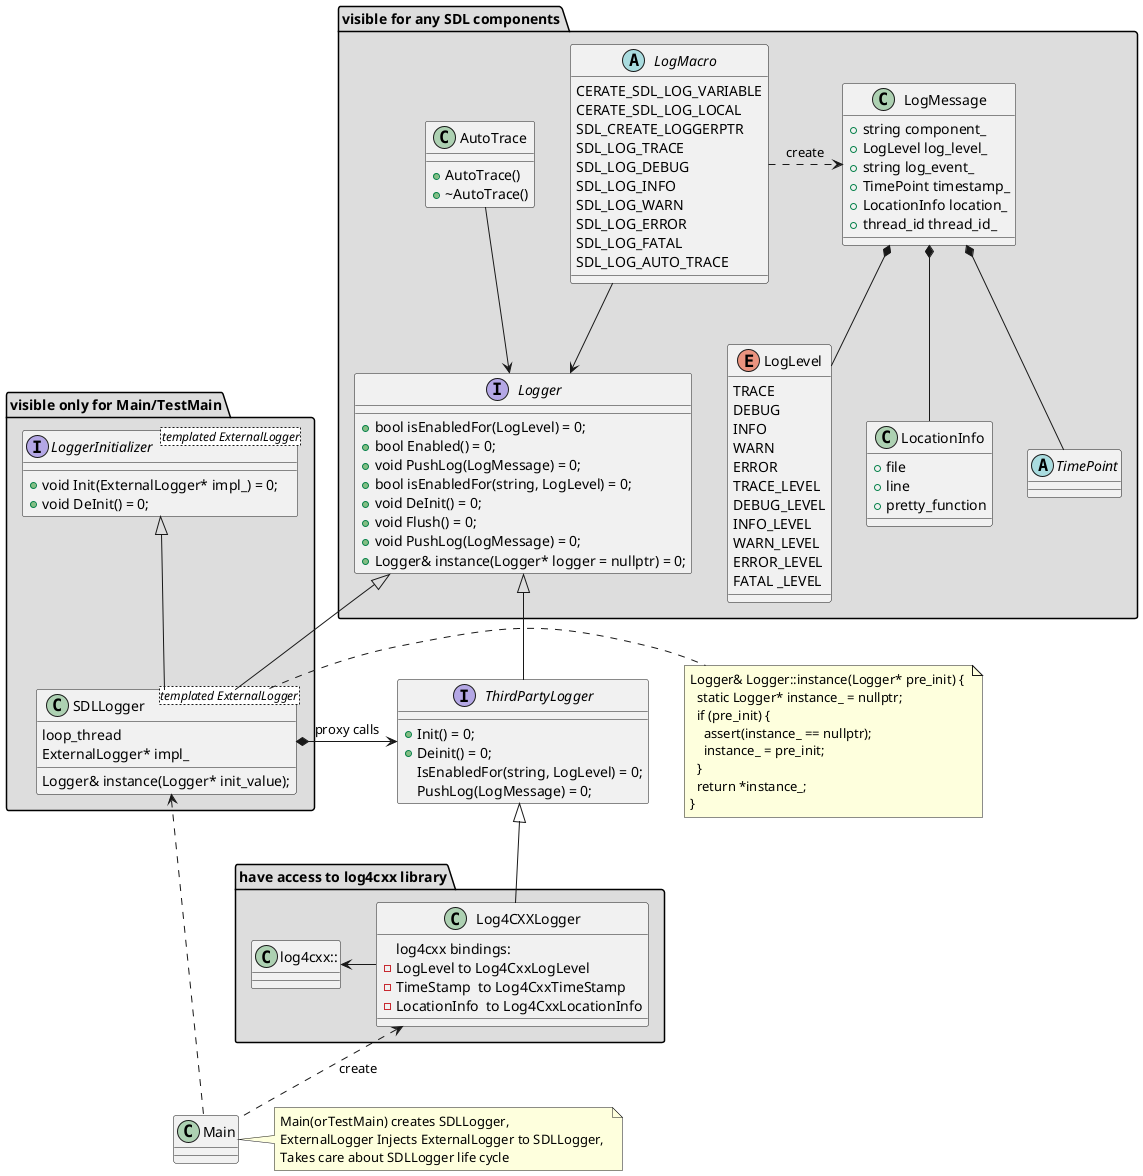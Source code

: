 @startuml


package "visible for any SDL components" #DDDDDD {

interface Logger {
  + bool isEnabledFor(LogLevel) = 0;
  + bool Enabled() = 0;
  + void PushLog(LogMessage) = 0;
  + bool isEnabledFor(string, LogLevel) = 0;
  + void DeInit() = 0;
  + void Flush() = 0;
  + void PushLog(LogMessage) = 0;
  + Logger& instance(Logger* logger = nullptr) = 0;
}

class AutoTrace {
  + AutoTrace()
  + ~AutoTrace()
}

class LocationInfo {
  + file
  + line
  + pretty_function
}

abstract TimePoint{}

class LogMessage {
  + string component_
  + LogLevel log_level_
  + string log_event_
  + TimePoint timestamp_
  + LocationInfo location_
  + thread_id thread_id_
}


enum  LogLevel { 
    TRACE
    DEBUG
    INFO
    WARN
    ERROR
    TRACE_LEVEL
    DEBUG_LEVEL
    INFO_LEVEL
    WARN_LEVEL
    ERROR_LEVEL
    FATAL _LEVEL
}

abstract LogMacro {
  CERATE_SDL_LOG_VARIABLE
  CERATE_SDL_LOG_LOCAL
  SDL_CREATE_LOGGERPTR
  SDL_LOG_TRACE
  SDL_LOG_DEBUG
  SDL_LOG_INFO
  SDL_LOG_WARN
  SDL_LOG_ERROR
  SDL_LOG_FATAL
  SDL_LOG_AUTO_TRACE
}

AutoTrace -down-> Logger
LogMacro  -down-> Logger
LogMacro .right.> LogMessage : create
LogMessage *-- LocationInfo
LogMessage *-- TimePoint
LogMessage *-- LogLevel
}

interface ThirdPartyLogger {
  + Init() = 0;
  + Deinit() = 0;
  IsEnabledFor(string, LogLevel) = 0;
  PushLog(LogMessage) = 0;
}

ThirdPartyLogger -up-|> Logger 



package "have access to log4cxx library" #DDDDDD {

class Log4CXXLogger  {
  log4cxx bindings:
  - LogLevel to Log4CxxLogLevel 
  - TimeStamp  to Log4CxxTimeStamp
  - LocationInfo  to Log4CxxLocationInfo
}

class "log4cxx::" as log4cxx
log4cxx <-right- Log4CXXLogger

}


package "visible only for Main/TestMain" #DDDDDD {

interface LoggerInitializer <templated ExternalLogger> {
  + void Init(ExternalLogger* impl_) = 0;
  + void DeInit() = 0;
}


class SDLLogger <templated ExternalLogger> {
  loop_thread
  ExternalLogger* impl_
  Logger& instance(Logger* init_value);
}

}
 
note "\
Logger& Logger::instance(Logger* pre_init) { \n\
  static Logger* instance_ = nullptr; \n\
  if (pre_init) { \n\
    assert(instance_ == nullptr);\n\
    instance_ = pre_init;\n\
  }\n\
  return *instance_;\n\
}" as N1
SDLLogger .right. N1 

SDLLogger -up-|> Logger
SDLLogger -up-|> LoggerInitializer

Log4CXXLogger -up-|> ThirdPartyLogger

SDLLogger *-left-> ThirdPartyLogger : proxy calls



class Main

Main .up.> SDLLogger  
Main  .up.> Log4CXXLogger : create
note "Main(orTestMain) creates SDLLogger,  \n\
ExternalLogger Injects ExternalLogger to SDLLogger, \n\
Takes care about SDLLogger life cycle" as N2

N2 .left. Main
@enduml
